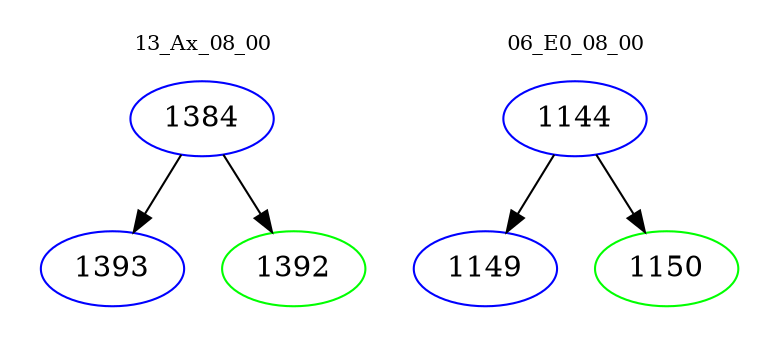 digraph{
subgraph cluster_0 {
color = white
label = "13_Ax_08_00";
fontsize=10;
T0_1384 [label="1384", color="blue"]
T0_1384 -> T0_1393 [color="black"]
T0_1393 [label="1393", color="blue"]
T0_1384 -> T0_1392 [color="black"]
T0_1392 [label="1392", color="green"]
}
subgraph cluster_1 {
color = white
label = "06_E0_08_00";
fontsize=10;
T1_1144 [label="1144", color="blue"]
T1_1144 -> T1_1149 [color="black"]
T1_1149 [label="1149", color="blue"]
T1_1144 -> T1_1150 [color="black"]
T1_1150 [label="1150", color="green"]
}
}
